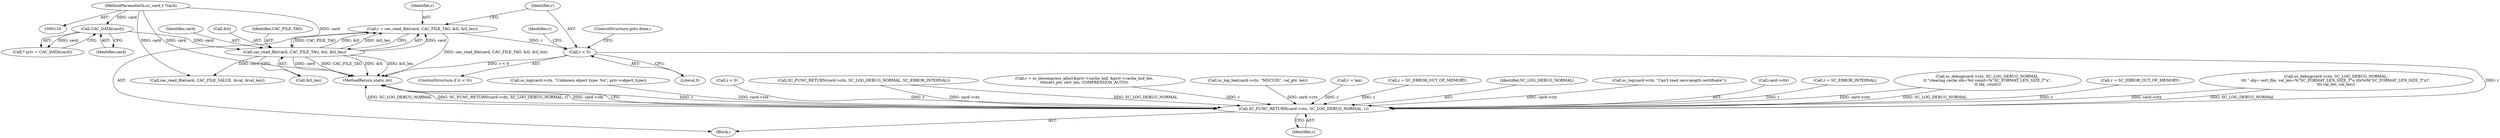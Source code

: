 digraph "0_OpenSC_8fe377e93b4b56060e5bbfb6f3142ceaeca744fa_3@API" {
"1000241" [label="(Call,r = cac_read_file(card, CAC_FILE_TAG, &tl, &tl_len))"];
"1000243" [label="(Call,cac_read_file(card, CAC_FILE_TAG, &tl, &tl_len))"];
"1000120" [label="(Call,CAC_DATA(card))"];
"1000111" [label="(MethodParameterIn,sc_card_t *card)"];
"1000251" [label="(Call,r < 0)"];
"1000627" [label="(Call,SC_FUNC_RETURN(card->ctx, SC_LOG_DEBUG_NORMAL, r))"];
"1000116" [label="(Block,)"];
"1000580" [label="(Call,sc_log(card->ctx, \"Unknown object type: %x\", priv->object_type))"];
"1000118" [label="(Call,* priv = CAC_DATA(card))"];
"1000266" [label="(Call,r < 0)"];
"1000627" [label="(Call,SC_FUNC_RETURN(card->ctx, SC_LOG_DEBUG_NORMAL, r))"];
"1000251" [label="(Call,r < 0)"];
"1000121" [label="(Identifier,card)"];
"1000235" [label="(Call,SC_FUNC_RETURN(card->ctx, SC_LOG_DEBUG_NORMAL, SC_ERROR_INTERNAL))"];
"1000518" [label="(Call,r = sc_decompress_alloc(&priv->cache_buf, &priv->cache_buf_len,\n\t\t\t\tcert_ptr, cert_len, COMPRESSION_AUTO))"];
"1000244" [label="(Identifier,card)"];
"1000246" [label="(Call,&tl)"];
"1000120" [label="(Call,CAC_DATA(card))"];
"1000253" [label="(Literal,0)"];
"1000241" [label="(Call,r = cac_read_file(card, CAC_FILE_TAG, &tl, &tl_len))"];
"1000248" [label="(Call,&tl_len)"];
"1000258" [label="(Call,cac_read_file(card, CAC_FILE_VALUE, &val, &val_len))"];
"1000494" [label="(Call,sc_log_hex(card->ctx, \"MSCUID\", val_ptr, len))"];
"1000111" [label="(MethodParameterIn,sc_card_t *card)"];
"1000615" [label="(Call,r = len)"];
"1000554" [label="(Call,r = SC_ERROR_OUT_OF_MEMORY)"];
"1000245" [label="(Identifier,CAC_FILE_TAG)"];
"1000243" [label="(Call,cac_read_file(card, CAC_FILE_TAG, &tl, &tl_len))"];
"1000631" [label="(Identifier,SC_LOG_DEBUG_NORMAL)"];
"1000571" [label="(Call,sc_log(card->ctx, \"Can't read zero-length certificate\"))"];
"1000257" [label="(Identifier,r)"];
"1000633" [label="(MethodReturn,static int)"];
"1000628" [label="(Call,card->ctx)"];
"1000250" [label="(ControlStructure,if (r < 0))"];
"1000242" [label="(Identifier,r)"];
"1000588" [label="(Call,r = SC_ERROR_INTERNAL)"];
"1000202" [label="(Call,sc_debug(card->ctx, SC_LOG_DEBUG_NORMAL,\n\t\t \"clearing cache idx=%d count=%\"SC_FORMAT_LEN_SIZE_T\"u\",\n\t\t idx, count))"];
"1000294" [label="(Call,r = SC_ERROR_OUT_OF_MEMORY)"];
"1000632" [label="(Identifier,r)"];
"1000252" [label="(Identifier,r)"];
"1000395" [label="(Call,sc_debug(card->ctx, SC_LOG_DEBUG_NORMAL,\n\t\t\t \" obj= cert_file, val_len=%\"SC_FORMAT_LEN_SIZE_T\"u (0x%04\"SC_FORMAT_LEN_SIZE_T\"x)\",\n\t\t\t val_len, val_len))"];
"1000255" [label="(ControlStructure,goto done;)"];
"1000241" -> "1000116"  [label="AST: "];
"1000241" -> "1000243"  [label="CFG: "];
"1000242" -> "1000241"  [label="AST: "];
"1000243" -> "1000241"  [label="AST: "];
"1000252" -> "1000241"  [label="CFG: "];
"1000241" -> "1000633"  [label="DDG: cac_read_file(card, CAC_FILE_TAG, &tl, &tl_len)"];
"1000243" -> "1000241"  [label="DDG: card"];
"1000243" -> "1000241"  [label="DDG: CAC_FILE_TAG"];
"1000243" -> "1000241"  [label="DDG: &tl"];
"1000243" -> "1000241"  [label="DDG: &tl_len"];
"1000241" -> "1000251"  [label="DDG: r"];
"1000243" -> "1000248"  [label="CFG: "];
"1000244" -> "1000243"  [label="AST: "];
"1000245" -> "1000243"  [label="AST: "];
"1000246" -> "1000243"  [label="AST: "];
"1000248" -> "1000243"  [label="AST: "];
"1000243" -> "1000633"  [label="DDG: &tl_len"];
"1000243" -> "1000633"  [label="DDG: card"];
"1000243" -> "1000633"  [label="DDG: CAC_FILE_TAG"];
"1000243" -> "1000633"  [label="DDG: &tl"];
"1000120" -> "1000243"  [label="DDG: card"];
"1000111" -> "1000243"  [label="DDG: card"];
"1000243" -> "1000258"  [label="DDG: card"];
"1000120" -> "1000118"  [label="AST: "];
"1000120" -> "1000121"  [label="CFG: "];
"1000121" -> "1000120"  [label="AST: "];
"1000118" -> "1000120"  [label="CFG: "];
"1000120" -> "1000118"  [label="DDG: card"];
"1000111" -> "1000120"  [label="DDG: card"];
"1000111" -> "1000110"  [label="AST: "];
"1000111" -> "1000633"  [label="DDG: card"];
"1000111" -> "1000258"  [label="DDG: card"];
"1000251" -> "1000250"  [label="AST: "];
"1000251" -> "1000253"  [label="CFG: "];
"1000252" -> "1000251"  [label="AST: "];
"1000253" -> "1000251"  [label="AST: "];
"1000255" -> "1000251"  [label="CFG: "];
"1000257" -> "1000251"  [label="CFG: "];
"1000251" -> "1000633"  [label="DDG: r < 0"];
"1000251" -> "1000627"  [label="DDG: r"];
"1000627" -> "1000116"  [label="AST: "];
"1000627" -> "1000632"  [label="CFG: "];
"1000628" -> "1000627"  [label="AST: "];
"1000631" -> "1000627"  [label="AST: "];
"1000632" -> "1000627"  [label="AST: "];
"1000633" -> "1000627"  [label="CFG: "];
"1000627" -> "1000633"  [label="DDG: r"];
"1000627" -> "1000633"  [label="DDG: SC_LOG_DEBUG_NORMAL"];
"1000627" -> "1000633"  [label="DDG: SC_FUNC_RETURN(card->ctx, SC_LOG_DEBUG_NORMAL, r)"];
"1000627" -> "1000633"  [label="DDG: card->ctx"];
"1000395" -> "1000627"  [label="DDG: card->ctx"];
"1000395" -> "1000627"  [label="DDG: SC_LOG_DEBUG_NORMAL"];
"1000235" -> "1000627"  [label="DDG: card->ctx"];
"1000235" -> "1000627"  [label="DDG: SC_LOG_DEBUG_NORMAL"];
"1000494" -> "1000627"  [label="DDG: card->ctx"];
"1000202" -> "1000627"  [label="DDG: card->ctx"];
"1000202" -> "1000627"  [label="DDG: SC_LOG_DEBUG_NORMAL"];
"1000571" -> "1000627"  [label="DDG: card->ctx"];
"1000580" -> "1000627"  [label="DDG: card->ctx"];
"1000588" -> "1000627"  [label="DDG: r"];
"1000615" -> "1000627"  [label="DDG: r"];
"1000294" -> "1000627"  [label="DDG: r"];
"1000554" -> "1000627"  [label="DDG: r"];
"1000518" -> "1000627"  [label="DDG: r"];
"1000266" -> "1000627"  [label="DDG: r"];
}
